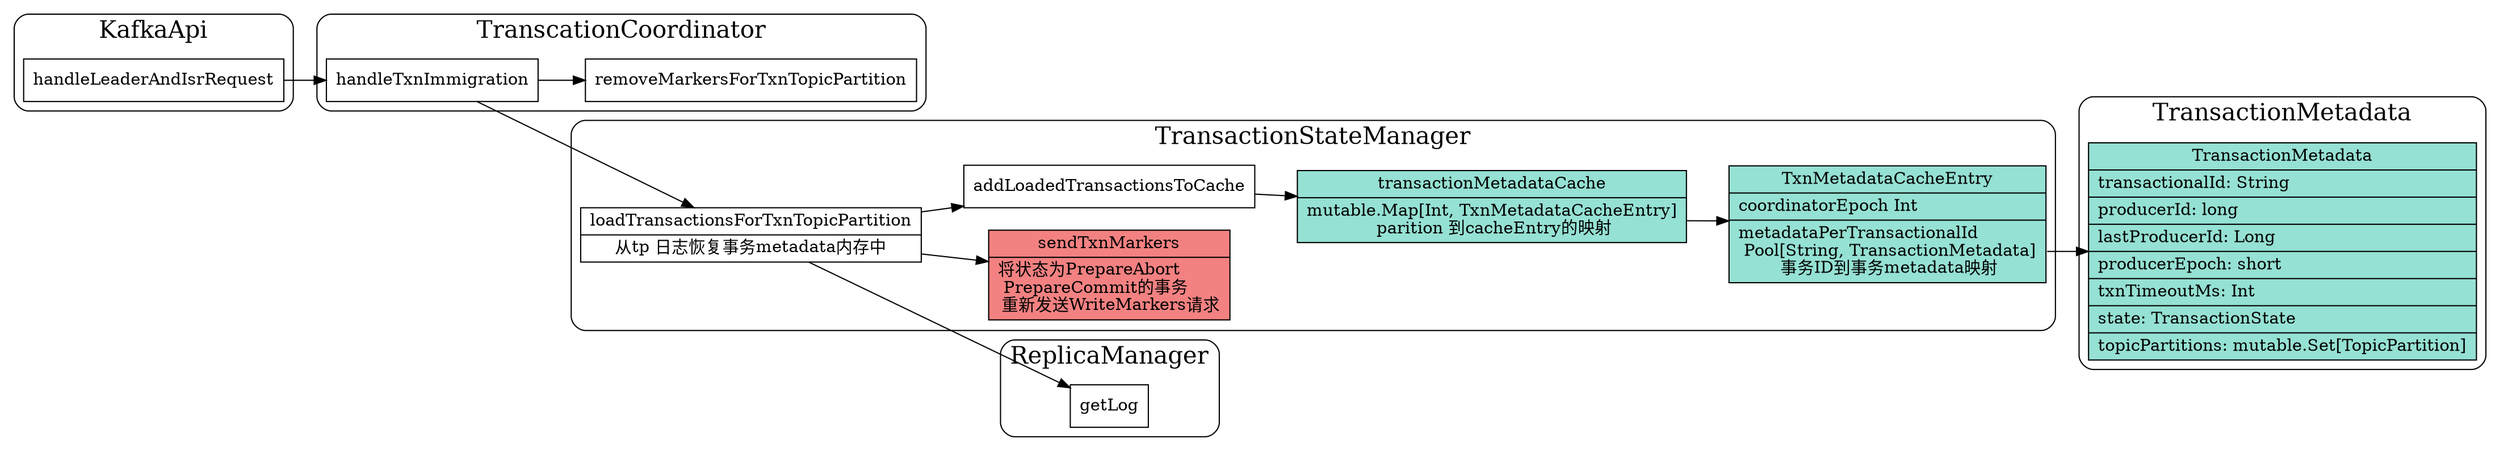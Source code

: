 digraph immigration {
  node[shape=box;];
  newrank=true;
  rankdir=LR;

  subgraph cluster_ReplicaManager {
    graph[label="ReplicaManager";fontsize=20;style=rounded];
    getLog;
  };

  subgraph cluster_TransactionMetadata {
    graph[label="TransactionMetadata";fontsize=20;style=rounded];
    TransactionMetadata[
      fillcolor="#95e1d3";
      style=filled;
      shape="record";
      label="{{
        TransactionMetadata|
        transactionalId: String \l|
        producerId: long \l|
        lastProducerId: Long \l|
        producerEpoch: short \l|
        txnTimeoutMs: Int \l|
        state: TransactionState \l|
        topicPartitions: mutable.Set[TopicPartition]\l
      }}";
    ];
    
  };

  subgraph cluster_TransactionStateManager {
    graph[label="TransactionStateManager";fontsize=20;style=rounded];
    transactionMetadataCache[
      fillcolor="#95e1d3";
      style=filled;
      shape="box3d";
      label="transactionMetadataCache"
    ];
    transactionMetadataCache[
      fillcolor="#95e1d3";
      style=filled;
      shape="record";
      label="{{
        transactionMetadataCache|
        <entry>mutable.Map[Int, TxnMetadataCacheEntry]\l
        parition 到cacheEntry的映射
      }}";
    ];
    TxnMetadataCacheEntry[
      shape="record";
      fillcolor="#95e1d3";
      style=filled;
      label="{{
        TxnMetadataCacheEntry|
        coordinatorEpoch Int \l|
        <meta> metadataPerTransactionalId \l 
        Pool[String, TransactionMetadata]\l
        事务ID到事务metadata映射
      }}";
    ];
    loadTransactionsForTxnTopicPartition[
      shape="record";
      label="{{
        loadTransactionsForTxnTopicPartition|
        从tp 日志恢复事务metadata内存中
      }}";
    ];
    sendTxnMarkers[
      fillcolor="#f38181"
      style=filled;
      shape="record";
      label="{{
        sendTxnMarkers|
        将状态为PrepareAbort\l 
        PrepareCommit的事务\l
        重新发送WriteMarkers请求\l
      }}";
    ];
    transactionMetadataCache:entry -> TxnMetadataCacheEntry;
    TxnMetadataCacheEntry:meta -> TransactionMetadata;

    loadTransactionsForTxnTopicPartition-> {
      addLoadedTransactionsToCache
      getLog;
      sendTxnMarkers;
    }
    addLoadedTransactionsToCache -> transactionMetadataCache;
  }

  subgraph cluster_TranscationCoordinator {
    graph[label="TranscationCoordinator";fontsize=20;style=rounded];
    handleTxnImmigration -> {
      loadTransactionsForTxnTopicPartition;
      removeMarkersForTxnTopicPartition;
    }
  };
  subgraph cluster_KafkaApi {
    graph[label="KafkaApi";fontsize=20;style=rounded];
    handleLeaderAndIsrRequest -> handleTxnImmigration;
  };
}
